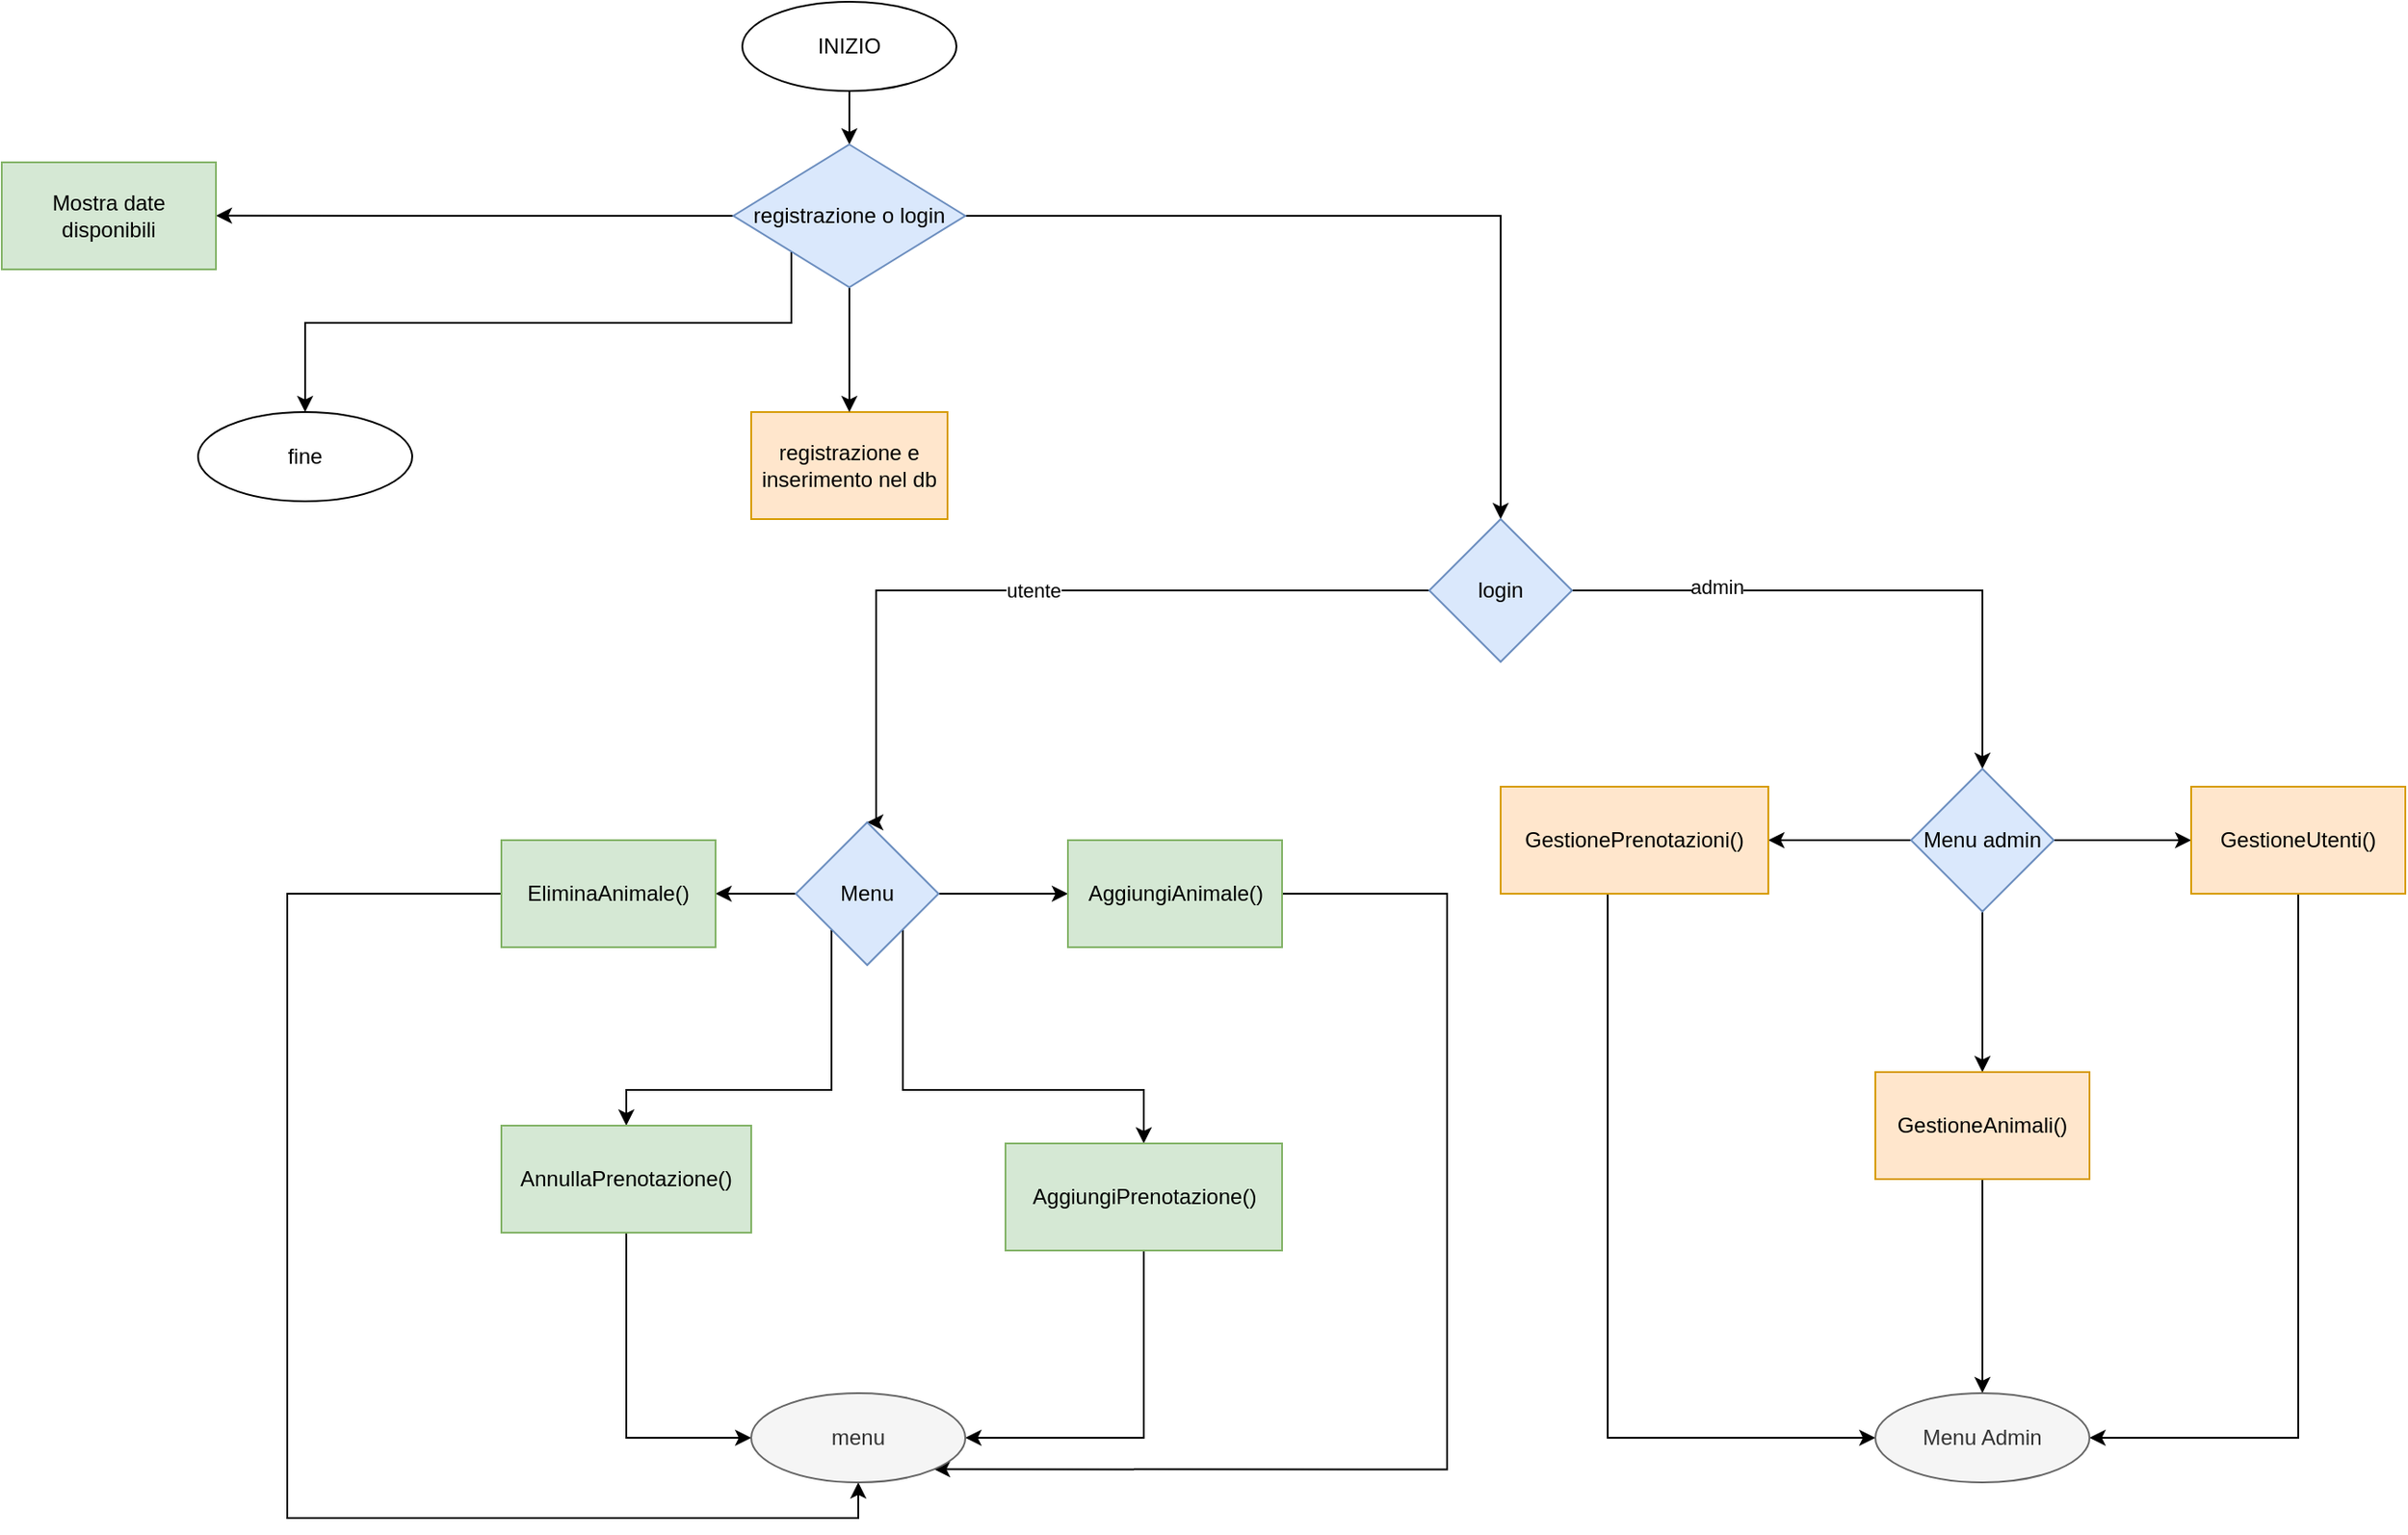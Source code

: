 <mxfile version="21.0.6" type="device"><diagram id="C5RBs43oDa-KdzZeNtuy" name="Page-1"><mxGraphModel dx="2074" dy="1861" grid="1" gridSize="10" guides="1" tooltips="1" connect="1" arrows="1" fold="1" page="1" pageScale="1" pageWidth="827" pageHeight="1169" math="0" shadow="0"><root><mxCell id="WIyWlLk6GJQsqaUBKTNV-0"/><mxCell id="WIyWlLk6GJQsqaUBKTNV-1" parent="WIyWlLk6GJQsqaUBKTNV-0"/><mxCell id="MIVdUoXL-6-8I5lh-q6y-4" style="edgeStyle=orthogonalEdgeStyle;rounded=0;orthogonalLoop=1;jettySize=auto;html=1;exitX=0.5;exitY=1;exitDx=0;exitDy=0;entryX=0.5;entryY=0;entryDx=0;entryDy=0;" parent="WIyWlLk6GJQsqaUBKTNV-1" source="MIVdUoXL-6-8I5lh-q6y-0" target="MIVdUoXL-6-8I5lh-q6y-3" edge="1"><mxGeometry relative="1" as="geometry"/></mxCell><mxCell id="MIVdUoXL-6-8I5lh-q6y-0" value="INIZIO" style="ellipse;whiteSpace=wrap;html=1;" parent="WIyWlLk6GJQsqaUBKTNV-1" vertex="1"><mxGeometry x="225" y="-30" width="120" height="50" as="geometry"/></mxCell><mxCell id="MIVdUoXL-6-8I5lh-q6y-1" value="registrazione e inserimento nel db" style="rounded=0;whiteSpace=wrap;html=1;fillColor=#ffe6cc;strokeColor=#d79b00;" parent="WIyWlLk6GJQsqaUBKTNV-1" vertex="1"><mxGeometry x="230" y="200" width="110" height="60" as="geometry"/></mxCell><mxCell id="MIVdUoXL-6-8I5lh-q6y-5" style="edgeStyle=orthogonalEdgeStyle;rounded=0;orthogonalLoop=1;jettySize=auto;html=1;entryX=0.5;entryY=0;entryDx=0;entryDy=0;" parent="WIyWlLk6GJQsqaUBKTNV-1" source="MIVdUoXL-6-8I5lh-q6y-3" target="MIVdUoXL-6-8I5lh-q6y-7" edge="1"><mxGeometry relative="1" as="geometry"><mxPoint x="460" y="220" as="targetPoint"/></mxGeometry></mxCell><mxCell id="MIVdUoXL-6-8I5lh-q6y-49" style="edgeStyle=orthogonalEdgeStyle;rounded=0;orthogonalLoop=1;jettySize=auto;html=1;exitX=0.5;exitY=1;exitDx=0;exitDy=0;entryX=0.5;entryY=0;entryDx=0;entryDy=0;" parent="WIyWlLk6GJQsqaUBKTNV-1" source="MIVdUoXL-6-8I5lh-q6y-3" target="MIVdUoXL-6-8I5lh-q6y-1" edge="1"><mxGeometry relative="1" as="geometry"/></mxCell><mxCell id="MIVdUoXL-6-8I5lh-q6y-50" style="edgeStyle=orthogonalEdgeStyle;rounded=0;orthogonalLoop=1;jettySize=auto;html=1;exitX=0;exitY=0.5;exitDx=0;exitDy=0;" parent="WIyWlLk6GJQsqaUBKTNV-1" source="MIVdUoXL-6-8I5lh-q6y-3" edge="1"><mxGeometry relative="1" as="geometry"><mxPoint x="-70" y="89.895" as="targetPoint"/></mxGeometry></mxCell><mxCell id="dG_pxa8PUp3S-EK0nRjo-1" style="edgeStyle=orthogonalEdgeStyle;rounded=0;orthogonalLoop=1;jettySize=auto;html=1;exitX=0;exitY=1;exitDx=0;exitDy=0;" edge="1" parent="WIyWlLk6GJQsqaUBKTNV-1" source="MIVdUoXL-6-8I5lh-q6y-3"><mxGeometry relative="1" as="geometry"><mxPoint x="-20.0" y="200" as="targetPoint"/><Array as="points"><mxPoint x="253" y="150"/><mxPoint x="-20" y="150"/></Array></mxGeometry></mxCell><mxCell id="MIVdUoXL-6-8I5lh-q6y-3" value="registrazione o login" style="rhombus;whiteSpace=wrap;html=1;fillColor=#dae8fc;strokeColor=#6c8ebf;" parent="WIyWlLk6GJQsqaUBKTNV-1" vertex="1"><mxGeometry x="220" y="50" width="130" height="80" as="geometry"/></mxCell><mxCell id="MIVdUoXL-6-8I5lh-q6y-8" style="edgeStyle=orthogonalEdgeStyle;rounded=0;orthogonalLoop=1;jettySize=auto;html=1;entryX=0.5;entryY=0;entryDx=0;entryDy=0;" parent="WIyWlLk6GJQsqaUBKTNV-1" source="MIVdUoXL-6-8I5lh-q6y-7" target="MIVdUoXL-6-8I5lh-q6y-27" edge="1"><mxGeometry relative="1" as="geometry"><mxPoint x="1004.04" y="357" as="targetPoint"/></mxGeometry></mxCell><mxCell id="MIVdUoXL-6-8I5lh-q6y-12" value="admin" style="edgeLabel;html=1;align=center;verticalAlign=middle;resizable=0;points=[];" parent="MIVdUoXL-6-8I5lh-q6y-8" vertex="1" connectable="0"><mxGeometry x="-0.51" y="2" relative="1" as="geometry"><mxPoint as="offset"/></mxGeometry></mxCell><mxCell id="MIVdUoXL-6-8I5lh-q6y-11" value="utente" style="edgeStyle=orthogonalEdgeStyle;rounded=0;orthogonalLoop=1;jettySize=auto;html=1;exitX=0;exitY=0.5;exitDx=0;exitDy=0;entryX=0.5;entryY=0;entryDx=0;entryDy=0;" parent="WIyWlLk6GJQsqaUBKTNV-1" source="MIVdUoXL-6-8I5lh-q6y-7" target="MIVdUoXL-6-8I5lh-q6y-13" edge="1"><mxGeometry relative="1" as="geometry"><mxPoint x="643" y="340" as="targetPoint"/><Array as="points"><mxPoint x="610" y="300"/><mxPoint x="300" y="300"/><mxPoint x="300" y="430"/></Array></mxGeometry></mxCell><mxCell id="MIVdUoXL-6-8I5lh-q6y-7" value="login" style="rhombus;whiteSpace=wrap;html=1;fillColor=#dae8fc;strokeColor=#6c8ebf;" parent="WIyWlLk6GJQsqaUBKTNV-1" vertex="1"><mxGeometry x="610" y="260" width="80" height="80" as="geometry"/></mxCell><mxCell id="MIVdUoXL-6-8I5lh-q6y-20" style="edgeStyle=orthogonalEdgeStyle;rounded=0;orthogonalLoop=1;jettySize=auto;html=1;exitX=1;exitY=0.5;exitDx=0;exitDy=0;entryX=0;entryY=0.5;entryDx=0;entryDy=0;" parent="WIyWlLk6GJQsqaUBKTNV-1" source="MIVdUoXL-6-8I5lh-q6y-13" target="MIVdUoXL-6-8I5lh-q6y-15" edge="1"><mxGeometry relative="1" as="geometry"/></mxCell><mxCell id="MIVdUoXL-6-8I5lh-q6y-22" style="edgeStyle=orthogonalEdgeStyle;rounded=0;orthogonalLoop=1;jettySize=auto;html=1;exitX=0;exitY=0.5;exitDx=0;exitDy=0;entryX=1;entryY=0.5;entryDx=0;entryDy=0;" parent="WIyWlLk6GJQsqaUBKTNV-1" source="MIVdUoXL-6-8I5lh-q6y-13" target="MIVdUoXL-6-8I5lh-q6y-16" edge="1"><mxGeometry relative="1" as="geometry"/></mxCell><mxCell id="MIVdUoXL-6-8I5lh-q6y-23" style="edgeStyle=orthogonalEdgeStyle;rounded=0;orthogonalLoop=1;jettySize=auto;html=1;exitX=0;exitY=1;exitDx=0;exitDy=0;entryX=0.5;entryY=0;entryDx=0;entryDy=0;" parent="WIyWlLk6GJQsqaUBKTNV-1" source="MIVdUoXL-6-8I5lh-q6y-13" target="MIVdUoXL-6-8I5lh-q6y-19" edge="1"><mxGeometry relative="1" as="geometry"><Array as="points"><mxPoint x="275" y="580"/><mxPoint x="160" y="580"/></Array></mxGeometry></mxCell><mxCell id="MIVdUoXL-6-8I5lh-q6y-26" style="edgeStyle=orthogonalEdgeStyle;rounded=0;orthogonalLoop=1;jettySize=auto;html=1;exitX=1;exitY=1;exitDx=0;exitDy=0;entryX=0.5;entryY=0;entryDx=0;entryDy=0;" parent="WIyWlLk6GJQsqaUBKTNV-1" source="MIVdUoXL-6-8I5lh-q6y-13" target="MIVdUoXL-6-8I5lh-q6y-18" edge="1"><mxGeometry relative="1" as="geometry"><Array as="points"><mxPoint x="315" y="580"/><mxPoint x="450" y="580"/></Array></mxGeometry></mxCell><mxCell id="MIVdUoXL-6-8I5lh-q6y-13" value="Menu" style="rhombus;whiteSpace=wrap;html=1;fillColor=#dae8fc;strokeColor=#6c8ebf;" parent="WIyWlLk6GJQsqaUBKTNV-1" vertex="1"><mxGeometry x="255" y="430" width="80" height="80" as="geometry"/></mxCell><mxCell id="MIVdUoXL-6-8I5lh-q6y-43" style="edgeStyle=orthogonalEdgeStyle;rounded=0;orthogonalLoop=1;jettySize=auto;html=1;exitX=1;exitY=0.5;exitDx=0;exitDy=0;entryX=1;entryY=1;entryDx=0;entryDy=0;" parent="WIyWlLk6GJQsqaUBKTNV-1" source="MIVdUoXL-6-8I5lh-q6y-15" target="MIVdUoXL-6-8I5lh-q6y-39" edge="1"><mxGeometry relative="1" as="geometry"><Array as="points"><mxPoint x="620" y="470"/><mxPoint x="620" y="793"/></Array></mxGeometry></mxCell><mxCell id="MIVdUoXL-6-8I5lh-q6y-15" value="AggiungiAnimale()" style="rounded=0;whiteSpace=wrap;html=1;fillColor=#d5e8d4;strokeColor=#82b366;" parent="WIyWlLk6GJQsqaUBKTNV-1" vertex="1"><mxGeometry x="407.5" y="440" width="120" height="60" as="geometry"/></mxCell><mxCell id="MIVdUoXL-6-8I5lh-q6y-42" style="edgeStyle=orthogonalEdgeStyle;rounded=0;orthogonalLoop=1;jettySize=auto;html=1;" parent="WIyWlLk6GJQsqaUBKTNV-1" source="MIVdUoXL-6-8I5lh-q6y-16" target="MIVdUoXL-6-8I5lh-q6y-39" edge="1"><mxGeometry relative="1" as="geometry"><Array as="points"><mxPoint x="-30" y="470"/><mxPoint x="-30" y="820"/><mxPoint x="290" y="820"/></Array></mxGeometry></mxCell><mxCell id="MIVdUoXL-6-8I5lh-q6y-16" value="EliminaAnimale()" style="rounded=0;whiteSpace=wrap;html=1;fillColor=#d5e8d4;strokeColor=#82b366;" parent="WIyWlLk6GJQsqaUBKTNV-1" vertex="1"><mxGeometry x="90" y="440" width="120" height="60" as="geometry"/></mxCell><mxCell id="MIVdUoXL-6-8I5lh-q6y-40" style="edgeStyle=orthogonalEdgeStyle;rounded=0;orthogonalLoop=1;jettySize=auto;html=1;exitX=0.5;exitY=1;exitDx=0;exitDy=0;entryX=1;entryY=0.5;entryDx=0;entryDy=0;" parent="WIyWlLk6GJQsqaUBKTNV-1" source="MIVdUoXL-6-8I5lh-q6y-18" target="MIVdUoXL-6-8I5lh-q6y-39" edge="1"><mxGeometry relative="1" as="geometry"/></mxCell><mxCell id="MIVdUoXL-6-8I5lh-q6y-18" value="AggiungiPrenotazione()" style="rounded=0;whiteSpace=wrap;html=1;fillColor=#d5e8d4;strokeColor=#82b366;" parent="WIyWlLk6GJQsqaUBKTNV-1" vertex="1"><mxGeometry x="372.5" y="610" width="155" height="60" as="geometry"/></mxCell><mxCell id="MIVdUoXL-6-8I5lh-q6y-41" style="edgeStyle=orthogonalEdgeStyle;rounded=0;orthogonalLoop=1;jettySize=auto;html=1;exitX=0.5;exitY=1;exitDx=0;exitDy=0;entryX=0;entryY=0.5;entryDx=0;entryDy=0;" parent="WIyWlLk6GJQsqaUBKTNV-1" source="MIVdUoXL-6-8I5lh-q6y-19" target="MIVdUoXL-6-8I5lh-q6y-39" edge="1"><mxGeometry relative="1" as="geometry"/></mxCell><mxCell id="MIVdUoXL-6-8I5lh-q6y-19" value="AnnullaPrenotazione()" style="rounded=0;whiteSpace=wrap;html=1;fillColor=#d5e8d4;strokeColor=#82b366;" parent="WIyWlLk6GJQsqaUBKTNV-1" vertex="1"><mxGeometry x="90" y="600" width="140" height="60" as="geometry"/></mxCell><mxCell id="MIVdUoXL-6-8I5lh-q6y-32" style="edgeStyle=orthogonalEdgeStyle;rounded=0;orthogonalLoop=1;jettySize=auto;html=1;" parent="WIyWlLk6GJQsqaUBKTNV-1" source="MIVdUoXL-6-8I5lh-q6y-27" target="MIVdUoXL-6-8I5lh-q6y-30" edge="1"><mxGeometry relative="1" as="geometry"/></mxCell><mxCell id="MIVdUoXL-6-8I5lh-q6y-33" style="edgeStyle=orthogonalEdgeStyle;rounded=0;orthogonalLoop=1;jettySize=auto;html=1;exitX=1;exitY=0.5;exitDx=0;exitDy=0;entryX=0;entryY=0.5;entryDx=0;entryDy=0;" parent="WIyWlLk6GJQsqaUBKTNV-1" source="MIVdUoXL-6-8I5lh-q6y-27" target="MIVdUoXL-6-8I5lh-q6y-29" edge="1"><mxGeometry relative="1" as="geometry"/></mxCell><mxCell id="MIVdUoXL-6-8I5lh-q6y-34" style="edgeStyle=orthogonalEdgeStyle;rounded=0;orthogonalLoop=1;jettySize=auto;html=1;exitX=0;exitY=0.5;exitDx=0;exitDy=0;entryX=1;entryY=0.5;entryDx=0;entryDy=0;" parent="WIyWlLk6GJQsqaUBKTNV-1" source="MIVdUoXL-6-8I5lh-q6y-27" target="MIVdUoXL-6-8I5lh-q6y-28" edge="1"><mxGeometry relative="1" as="geometry"/></mxCell><mxCell id="MIVdUoXL-6-8I5lh-q6y-27" value="Menu admin" style="rhombus;whiteSpace=wrap;html=1;fillColor=#dae8fc;strokeColor=#6c8ebf;" parent="WIyWlLk6GJQsqaUBKTNV-1" vertex="1"><mxGeometry x="880" y="400" width="80" height="80" as="geometry"/></mxCell><mxCell id="MIVdUoXL-6-8I5lh-q6y-48" style="edgeStyle=orthogonalEdgeStyle;rounded=0;orthogonalLoop=1;jettySize=auto;html=1;entryX=0;entryY=0.5;entryDx=0;entryDy=0;" parent="WIyWlLk6GJQsqaUBKTNV-1" source="MIVdUoXL-6-8I5lh-q6y-28" target="MIVdUoXL-6-8I5lh-q6y-45" edge="1"><mxGeometry relative="1" as="geometry"><Array as="points"><mxPoint x="710" y="775"/></Array></mxGeometry></mxCell><mxCell id="MIVdUoXL-6-8I5lh-q6y-28" value="GestionePrenotazioni()" style="rounded=0;whiteSpace=wrap;html=1;fillColor=#ffe6cc;strokeColor=#d79b00;" parent="WIyWlLk6GJQsqaUBKTNV-1" vertex="1"><mxGeometry x="650" y="410" width="150" height="60" as="geometry"/></mxCell><mxCell id="MIVdUoXL-6-8I5lh-q6y-47" style="edgeStyle=orthogonalEdgeStyle;rounded=0;orthogonalLoop=1;jettySize=auto;html=1;exitX=0.5;exitY=1;exitDx=0;exitDy=0;entryX=1;entryY=0.5;entryDx=0;entryDy=0;" parent="WIyWlLk6GJQsqaUBKTNV-1" source="MIVdUoXL-6-8I5lh-q6y-29" target="MIVdUoXL-6-8I5lh-q6y-45" edge="1"><mxGeometry relative="1" as="geometry"/></mxCell><mxCell id="MIVdUoXL-6-8I5lh-q6y-29" value="GestioneUtenti()" style="rounded=0;whiteSpace=wrap;html=1;fillColor=#ffe6cc;strokeColor=#d79b00;" parent="WIyWlLk6GJQsqaUBKTNV-1" vertex="1"><mxGeometry x="1037" y="410" width="120" height="60" as="geometry"/></mxCell><mxCell id="MIVdUoXL-6-8I5lh-q6y-46" style="edgeStyle=orthogonalEdgeStyle;rounded=0;orthogonalLoop=1;jettySize=auto;html=1;entryX=0.5;entryY=0;entryDx=0;entryDy=0;" parent="WIyWlLk6GJQsqaUBKTNV-1" source="MIVdUoXL-6-8I5lh-q6y-30" target="MIVdUoXL-6-8I5lh-q6y-45" edge="1"><mxGeometry relative="1" as="geometry"/></mxCell><mxCell id="MIVdUoXL-6-8I5lh-q6y-30" value="GestioneAnimali()" style="rounded=0;whiteSpace=wrap;html=1;fillColor=#ffe6cc;strokeColor=#d79b00;" parent="WIyWlLk6GJQsqaUBKTNV-1" vertex="1"><mxGeometry x="860" y="570" width="120" height="60" as="geometry"/></mxCell><mxCell id="MIVdUoXL-6-8I5lh-q6y-39" value="menu" style="ellipse;whiteSpace=wrap;html=1;fillColor=#f5f5f5;fontColor=#333333;strokeColor=#666666;" parent="WIyWlLk6GJQsqaUBKTNV-1" vertex="1"><mxGeometry x="230" y="750" width="120" height="50" as="geometry"/></mxCell><mxCell id="MIVdUoXL-6-8I5lh-q6y-45" value="Menu Admin" style="ellipse;whiteSpace=wrap;html=1;fillColor=#f5f5f5;fontColor=#333333;strokeColor=#666666;" parent="WIyWlLk6GJQsqaUBKTNV-1" vertex="1"><mxGeometry x="860" y="750" width="120" height="50" as="geometry"/></mxCell><mxCell id="MIVdUoXL-6-8I5lh-q6y-51" value="Mostra date disponibili" style="rounded=0;whiteSpace=wrap;html=1;fillColor=#d5e8d4;strokeColor=#82b366;" parent="WIyWlLk6GJQsqaUBKTNV-1" vertex="1"><mxGeometry x="-190" y="60" width="120" height="60" as="geometry"/></mxCell><mxCell id="dG_pxa8PUp3S-EK0nRjo-2" value="fine" style="ellipse;whiteSpace=wrap;html=1;" vertex="1" parent="WIyWlLk6GJQsqaUBKTNV-1"><mxGeometry x="-80" y="200" width="120" height="50" as="geometry"/></mxCell></root></mxGraphModel></diagram></mxfile>